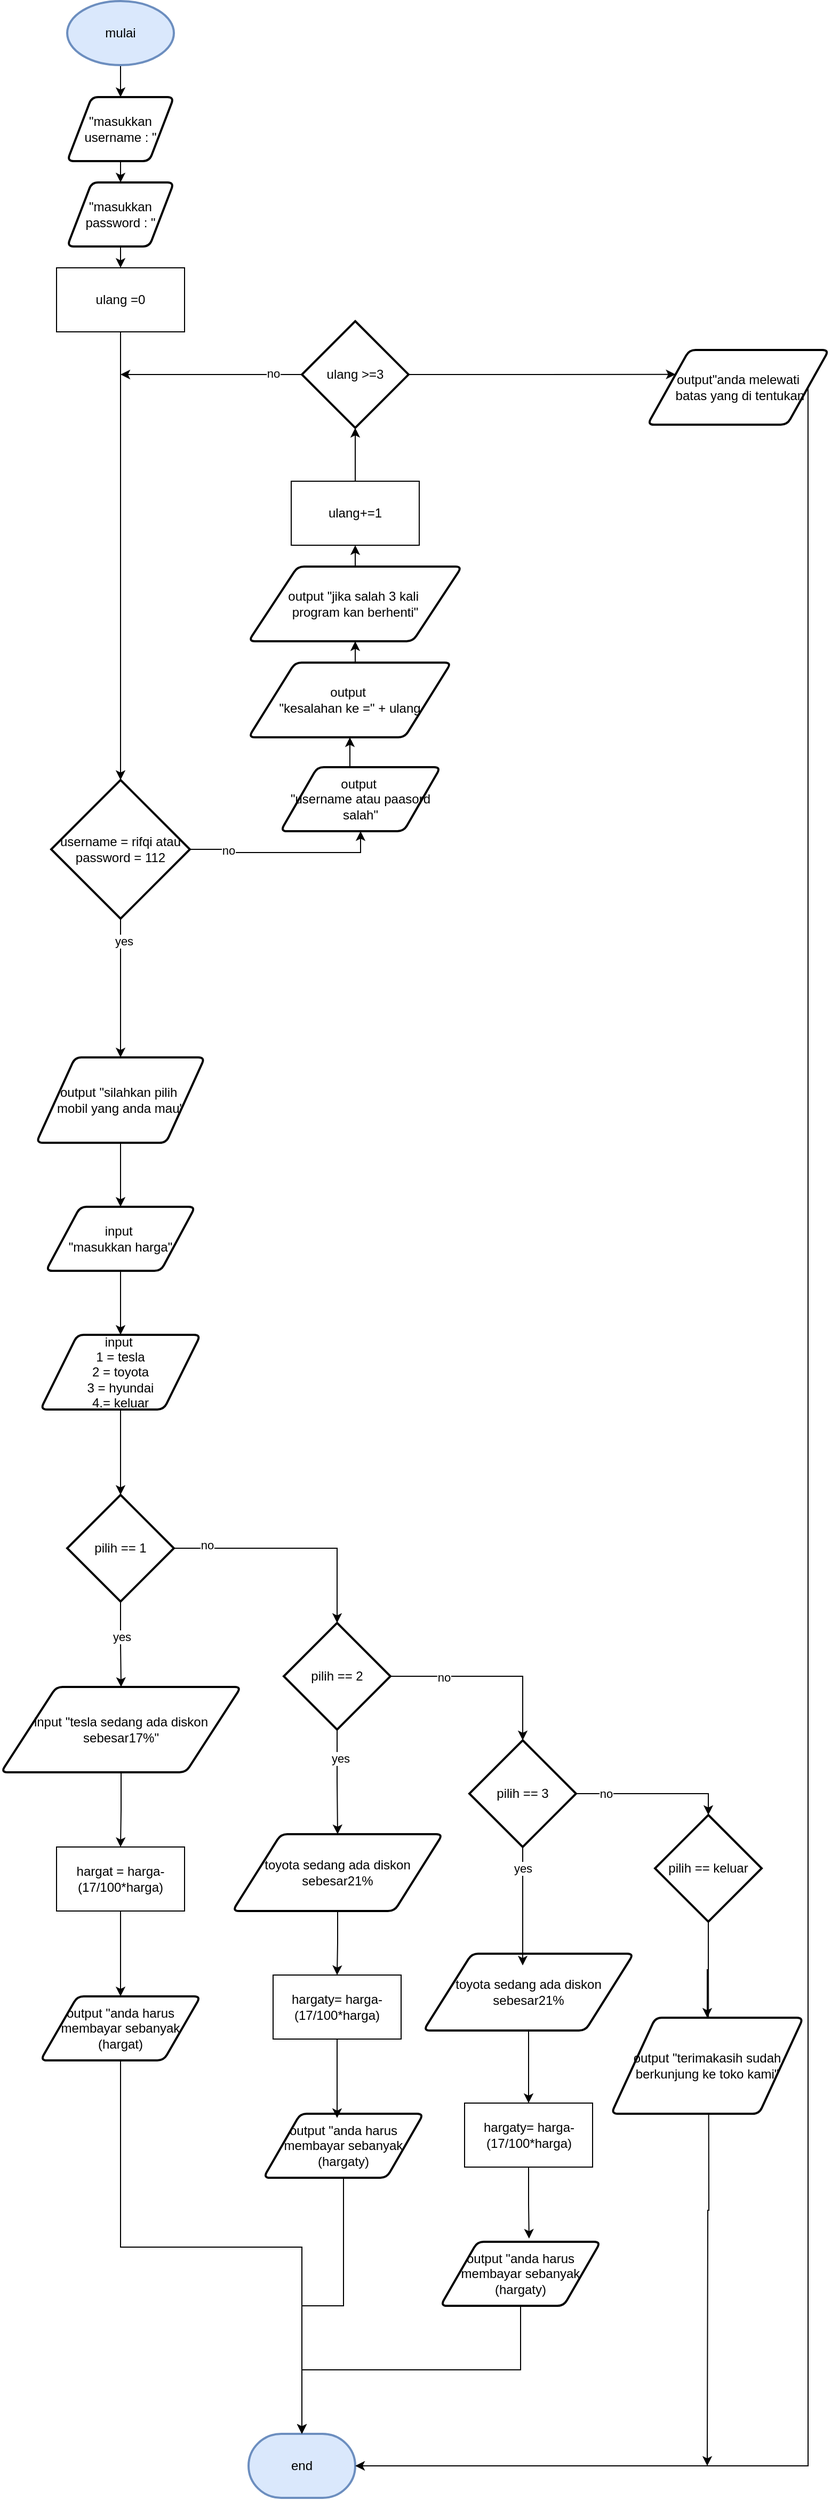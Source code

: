 <mxfile version="24.7.16">
  <diagram name="Page-1" id="HmDWgCHZoGsucCmh2yRy">
    <mxGraphModel grid="1" page="1" gridSize="10" guides="1" tooltips="1" connect="1" arrows="1" fold="1" pageScale="1" pageWidth="850" pageHeight="1100" math="0" shadow="0">
      <root>
        <mxCell id="0" />
        <mxCell id="1" parent="0" />
        <mxCell id="kiB-AAAZPJnEkpQEN8aF-27" style="edgeStyle=orthogonalEdgeStyle;rounded=0;orthogonalLoop=1;jettySize=auto;html=1;exitX=0.5;exitY=1;exitDx=0;exitDy=0;exitPerimeter=0;entryX=0.5;entryY=0;entryDx=0;entryDy=0;" edge="1" parent="1" source="kiB-AAAZPJnEkpQEN8aF-24" target="kiB-AAAZPJnEkpQEN8aF-26">
          <mxGeometry relative="1" as="geometry" />
        </mxCell>
        <mxCell id="kiB-AAAZPJnEkpQEN8aF-24" value="mulai" style="strokeWidth=2;html=1;shape=mxgraph.flowchart.start_1;whiteSpace=wrap;fillColor=#dae8fc;strokeColor=#6c8ebf;" vertex="1" parent="1">
          <mxGeometry x="360" y="-240" width="100" height="60" as="geometry" />
        </mxCell>
        <mxCell id="oVVpKQRv0S6h3LjrqoJQ-3" style="edgeStyle=orthogonalEdgeStyle;rounded=0;orthogonalLoop=1;jettySize=auto;html=1;exitX=0.5;exitY=1;exitDx=0;exitDy=0;entryX=0.5;entryY=0;entryDx=0;entryDy=0;" edge="1" parent="1" source="kiB-AAAZPJnEkpQEN8aF-26" target="oVVpKQRv0S6h3LjrqoJQ-2">
          <mxGeometry relative="1" as="geometry" />
        </mxCell>
        <mxCell id="kiB-AAAZPJnEkpQEN8aF-26" value="&quot;masukkan username : &quot;" style="shape=parallelogram;html=1;strokeWidth=2;perimeter=parallelogramPerimeter;whiteSpace=wrap;rounded=1;arcSize=12;size=0.23;" vertex="1" parent="1">
          <mxGeometry x="360" y="-150" width="100" height="60" as="geometry" />
        </mxCell>
        <mxCell id="kiB-AAAZPJnEkpQEN8aF-59" style="edgeStyle=orthogonalEdgeStyle;rounded=0;orthogonalLoop=1;jettySize=auto;html=1;exitX=0.5;exitY=0;exitDx=0;exitDy=0;entryX=0.5;entryY=1;entryDx=0;entryDy=0;" edge="1" parent="1" source="kiB-AAAZPJnEkpQEN8aF-38" target="kiB-AAAZPJnEkpQEN8aF-58">
          <mxGeometry relative="1" as="geometry" />
        </mxCell>
        <mxCell id="kiB-AAAZPJnEkpQEN8aF-38" value="output&amp;nbsp;&lt;div&gt;&quot;username atau paasord salah&quot;&lt;/div&gt;" style="shape=parallelogram;html=1;strokeWidth=2;perimeter=parallelogramPerimeter;whiteSpace=wrap;rounded=1;arcSize=12;size=0.23;" vertex="1" parent="1">
          <mxGeometry x="560" y="478" width="150" height="60" as="geometry" />
        </mxCell>
        <mxCell id="kiB-AAAZPJnEkpQEN8aF-82" style="edgeStyle=orthogonalEdgeStyle;rounded=0;orthogonalLoop=1;jettySize=auto;html=1;exitX=1;exitY=0.5;exitDx=0;exitDy=0;exitPerimeter=0;entryX=0.5;entryY=1;entryDx=0;entryDy=0;" edge="1" parent="1" source="kiB-AAAZPJnEkpQEN8aF-41" target="kiB-AAAZPJnEkpQEN8aF-38">
          <mxGeometry relative="1" as="geometry" />
        </mxCell>
        <mxCell id="kiB-AAAZPJnEkpQEN8aF-84" value="no" style="edgeLabel;html=1;align=center;verticalAlign=middle;resizable=0;points=[];" connectable="0" vertex="1" parent="kiB-AAAZPJnEkpQEN8aF-82">
          <mxGeometry x="-0.604" y="-1" relative="1" as="geometry">
            <mxPoint as="offset" />
          </mxGeometry>
        </mxCell>
        <mxCell id="oVVpKQRv0S6h3LjrqoJQ-7" style="edgeStyle=orthogonalEdgeStyle;rounded=0;orthogonalLoop=1;jettySize=auto;html=1;exitX=0.5;exitY=1;exitDx=0;exitDy=0;exitPerimeter=0;entryX=0.5;entryY=0;entryDx=0;entryDy=0;" edge="1" parent="1" source="kiB-AAAZPJnEkpQEN8aF-41" target="kiB-AAAZPJnEkpQEN8aF-107">
          <mxGeometry relative="1" as="geometry" />
        </mxCell>
        <mxCell id="oVVpKQRv0S6h3LjrqoJQ-8" value="yes" style="edgeLabel;html=1;align=center;verticalAlign=middle;resizable=0;points=[];" connectable="0" vertex="1" parent="oVVpKQRv0S6h3LjrqoJQ-7">
          <mxGeometry x="-0.677" y="3" relative="1" as="geometry">
            <mxPoint as="offset" />
          </mxGeometry>
        </mxCell>
        <mxCell id="kiB-AAAZPJnEkpQEN8aF-41" value="username = rifqi atau password = 112" style="strokeWidth=2;html=1;shape=mxgraph.flowchart.decision;whiteSpace=wrap;" vertex="1" parent="1">
          <mxGeometry x="345" y="490" width="130" height="130" as="geometry" />
        </mxCell>
        <mxCell id="kiB-AAAZPJnEkpQEN8aF-54" style="edgeStyle=orthogonalEdgeStyle;rounded=0;orthogonalLoop=1;jettySize=auto;html=1;exitX=0.5;exitY=0;exitDx=0;exitDy=0;entryX=0.5;entryY=1;entryDx=0;entryDy=0;" edge="1" parent="1" source="kiB-AAAZPJnEkpQEN8aF-48" target="kiB-AAAZPJnEkpQEN8aF-52">
          <mxGeometry relative="1" as="geometry" />
        </mxCell>
        <mxCell id="kiB-AAAZPJnEkpQEN8aF-48" value="output &quot;jika salah 3 kali&amp;nbsp;&lt;div&gt;program kan berhenti&quot;&lt;/div&gt;" style="shape=parallelogram;html=1;strokeWidth=2;perimeter=parallelogramPerimeter;whiteSpace=wrap;rounded=1;arcSize=12;size=0.23;" vertex="1" parent="1">
          <mxGeometry x="530" y="290" width="200" height="70" as="geometry" />
        </mxCell>
        <mxCell id="kiB-AAAZPJnEkpQEN8aF-52" value="ulang+=1" style="rounded=0;whiteSpace=wrap;html=1;" vertex="1" parent="1">
          <mxGeometry x="570" y="210" width="120" height="60" as="geometry" />
        </mxCell>
        <mxCell id="kiB-AAAZPJnEkpQEN8aF-60" style="edgeStyle=orthogonalEdgeStyle;rounded=0;orthogonalLoop=1;jettySize=auto;html=1;exitX=0.5;exitY=0;exitDx=0;exitDy=0;entryX=0.5;entryY=1;entryDx=0;entryDy=0;" edge="1" parent="1" source="kiB-AAAZPJnEkpQEN8aF-58" target="kiB-AAAZPJnEkpQEN8aF-48">
          <mxGeometry relative="1" as="geometry" />
        </mxCell>
        <mxCell id="kiB-AAAZPJnEkpQEN8aF-58" value="output&amp;nbsp;&lt;div&gt;&lt;span style=&quot;background-color: initial;&quot;&gt;&quot;kesalahan ke =&quot; + ulang&lt;/span&gt;&lt;/div&gt;" style="shape=parallelogram;html=1;strokeWidth=2;perimeter=parallelogramPerimeter;whiteSpace=wrap;rounded=1;arcSize=12;size=0.23;" vertex="1" parent="1">
          <mxGeometry x="530" y="380" width="190" height="70" as="geometry" />
        </mxCell>
        <mxCell id="kiB-AAAZPJnEkpQEN8aF-73" style="edgeStyle=orthogonalEdgeStyle;rounded=0;orthogonalLoop=1;jettySize=auto;html=1;exitX=0;exitY=0.5;exitDx=0;exitDy=0;exitPerimeter=0;" edge="1" parent="1" source="kiB-AAAZPJnEkpQEN8aF-71">
          <mxGeometry relative="1" as="geometry">
            <mxPoint x="410" y="110" as="targetPoint" />
          </mxGeometry>
        </mxCell>
        <mxCell id="kiB-AAAZPJnEkpQEN8aF-74" value="no" style="edgeLabel;html=1;align=center;verticalAlign=middle;resizable=0;points=[];" connectable="0" vertex="1" parent="kiB-AAAZPJnEkpQEN8aF-73">
          <mxGeometry x="-0.685" y="-1" relative="1" as="geometry">
            <mxPoint as="offset" />
          </mxGeometry>
        </mxCell>
        <mxCell id="kiB-AAAZPJnEkpQEN8aF-155" style="edgeStyle=orthogonalEdgeStyle;rounded=0;orthogonalLoop=1;jettySize=auto;html=1;exitX=1;exitY=0.5;exitDx=0;exitDy=0;exitPerimeter=0;entryX=0;entryY=0.25;entryDx=0;entryDy=0;" edge="1" parent="1" source="kiB-AAAZPJnEkpQEN8aF-71" target="kiB-AAAZPJnEkpQEN8aF-154">
          <mxGeometry relative="1" as="geometry" />
        </mxCell>
        <mxCell id="kiB-AAAZPJnEkpQEN8aF-71" value="ulang &amp;gt;=3" style="strokeWidth=2;html=1;shape=mxgraph.flowchart.decision;whiteSpace=wrap;" vertex="1" parent="1">
          <mxGeometry x="580" y="60" width="100" height="100" as="geometry" />
        </mxCell>
        <mxCell id="kiB-AAAZPJnEkpQEN8aF-72" style="edgeStyle=orthogonalEdgeStyle;rounded=0;orthogonalLoop=1;jettySize=auto;html=1;exitX=0.5;exitY=0;exitDx=0;exitDy=0;entryX=0.5;entryY=1;entryDx=0;entryDy=0;entryPerimeter=0;" edge="1" parent="1" source="kiB-AAAZPJnEkpQEN8aF-52" target="kiB-AAAZPJnEkpQEN8aF-71">
          <mxGeometry relative="1" as="geometry" />
        </mxCell>
        <mxCell id="kiB-AAAZPJnEkpQEN8aF-83" value="ulang =0" style="rounded=0;whiteSpace=wrap;html=1;" vertex="1" parent="1">
          <mxGeometry x="350" y="10" width="120" height="60" as="geometry" />
        </mxCell>
        <mxCell id="kiB-AAAZPJnEkpQEN8aF-124" style="edgeStyle=orthogonalEdgeStyle;rounded=0;orthogonalLoop=1;jettySize=auto;html=1;exitX=0.5;exitY=1;exitDx=0;exitDy=0;entryX=0.5;entryY=0;entryDx=0;entryDy=0;" edge="1" parent="1" source="kiB-AAAZPJnEkpQEN8aF-107" target="kiB-AAAZPJnEkpQEN8aF-123">
          <mxGeometry relative="1" as="geometry" />
        </mxCell>
        <mxCell id="kiB-AAAZPJnEkpQEN8aF-107" value="output &quot;silahkan pilih&amp;nbsp;&lt;div&gt;mobil yang anda mau&quot;&lt;/div&gt;" style="shape=parallelogram;html=1;strokeWidth=2;perimeter=parallelogramPerimeter;whiteSpace=wrap;rounded=1;arcSize=12;size=0.23;" vertex="1" parent="1">
          <mxGeometry x="331" y="750" width="158" height="80" as="geometry" />
        </mxCell>
        <mxCell id="kiB-AAAZPJnEkpQEN8aF-112" value="input&amp;nbsp;&lt;div&gt;1 = tesla&lt;/div&gt;&lt;div&gt;2 = toyota&lt;/div&gt;&lt;div&gt;3 = hyundai&lt;/div&gt;&lt;div&gt;4.= keluar&lt;/div&gt;" style="shape=parallelogram;html=1;strokeWidth=2;perimeter=parallelogramPerimeter;whiteSpace=wrap;rounded=1;arcSize=12;size=0.23;" vertex="1" parent="1">
          <mxGeometry x="335" y="1010" width="150" height="70" as="geometry" />
        </mxCell>
        <mxCell id="kiB-AAAZPJnEkpQEN8aF-120" style="edgeStyle=orthogonalEdgeStyle;rounded=0;orthogonalLoop=1;jettySize=auto;html=1;exitX=0.5;exitY=1;exitDx=0;exitDy=0;exitPerimeter=0;entryX=0.5;entryY=0;entryDx=0;entryDy=0;" edge="1" parent="1" source="kiB-AAAZPJnEkpQEN8aF-115" target="kiB-AAAZPJnEkpQEN8aF-118">
          <mxGeometry relative="1" as="geometry" />
        </mxCell>
        <mxCell id="kiB-AAAZPJnEkpQEN8aF-126" value="yes" style="edgeLabel;html=1;align=center;verticalAlign=middle;resizable=0;points=[];" connectable="0" vertex="1" parent="kiB-AAAZPJnEkpQEN8aF-120">
          <mxGeometry x="-0.189" y="1" relative="1" as="geometry">
            <mxPoint as="offset" />
          </mxGeometry>
        </mxCell>
        <mxCell id="kiB-AAAZPJnEkpQEN8aF-115" value="pilih == 1" style="strokeWidth=2;html=1;shape=mxgraph.flowchart.decision;whiteSpace=wrap;" vertex="1" parent="1">
          <mxGeometry x="360" y="1160" width="100" height="100" as="geometry" />
        </mxCell>
        <mxCell id="kiB-AAAZPJnEkpQEN8aF-116" style="edgeStyle=orthogonalEdgeStyle;rounded=0;orthogonalLoop=1;jettySize=auto;html=1;exitX=0.5;exitY=1;exitDx=0;exitDy=0;entryX=0.5;entryY=0;entryDx=0;entryDy=0;entryPerimeter=0;" edge="1" parent="1" source="kiB-AAAZPJnEkpQEN8aF-112" target="kiB-AAAZPJnEkpQEN8aF-115">
          <mxGeometry relative="1" as="geometry" />
        </mxCell>
        <mxCell id="kiB-AAAZPJnEkpQEN8aF-122" style="edgeStyle=orthogonalEdgeStyle;rounded=0;orthogonalLoop=1;jettySize=auto;html=1;exitX=0.5;exitY=1;exitDx=0;exitDy=0;entryX=0.5;entryY=0;entryDx=0;entryDy=0;" edge="1" parent="1" source="kiB-AAAZPJnEkpQEN8aF-117" target="kiB-AAAZPJnEkpQEN8aF-119">
          <mxGeometry relative="1" as="geometry" />
        </mxCell>
        <mxCell id="kiB-AAAZPJnEkpQEN8aF-117" value="hargat = harga-(17/100*harga)" style="rounded=0;whiteSpace=wrap;html=1;" vertex="1" parent="1">
          <mxGeometry x="350" y="1490" width="120" height="60" as="geometry" />
        </mxCell>
        <mxCell id="kiB-AAAZPJnEkpQEN8aF-121" style="edgeStyle=orthogonalEdgeStyle;rounded=0;orthogonalLoop=1;jettySize=auto;html=1;exitX=0.5;exitY=1;exitDx=0;exitDy=0;entryX=0.5;entryY=0;entryDx=0;entryDy=0;" edge="1" parent="1" source="kiB-AAAZPJnEkpQEN8aF-118" target="kiB-AAAZPJnEkpQEN8aF-117">
          <mxGeometry relative="1" as="geometry" />
        </mxCell>
        <mxCell id="kiB-AAAZPJnEkpQEN8aF-118" value="input &quot;tesla sedang ada diskon sebesar17%&quot;" style="shape=parallelogram;html=1;strokeWidth=2;perimeter=parallelogramPerimeter;whiteSpace=wrap;rounded=1;arcSize=12;size=0.23;" vertex="1" parent="1">
          <mxGeometry x="298" y="1340" width="225" height="80" as="geometry" />
        </mxCell>
        <mxCell id="kiB-AAAZPJnEkpQEN8aF-119" value="output &quot;anda harus membayar sebanyak (hargat)" style="shape=parallelogram;html=1;strokeWidth=2;perimeter=parallelogramPerimeter;whiteSpace=wrap;rounded=1;arcSize=12;size=0.23;" vertex="1" parent="1">
          <mxGeometry x="335" y="1630" width="150" height="60" as="geometry" />
        </mxCell>
        <mxCell id="oVVpKQRv0S6h3LjrqoJQ-10" style="edgeStyle=orthogonalEdgeStyle;rounded=0;orthogonalLoop=1;jettySize=auto;html=1;exitX=0.5;exitY=1;exitDx=0;exitDy=0;" edge="1" parent="1" source="kiB-AAAZPJnEkpQEN8aF-123" target="kiB-AAAZPJnEkpQEN8aF-112">
          <mxGeometry relative="1" as="geometry" />
        </mxCell>
        <mxCell id="kiB-AAAZPJnEkpQEN8aF-123" value="input&amp;nbsp;&lt;div&gt;&quot;masukkan harga&quot;&lt;/div&gt;" style="shape=parallelogram;html=1;strokeWidth=2;perimeter=parallelogramPerimeter;whiteSpace=wrap;rounded=1;arcSize=12;size=0.23;" vertex="1" parent="1">
          <mxGeometry x="340" y="890" width="140" height="60" as="geometry" />
        </mxCell>
        <mxCell id="kiB-AAAZPJnEkpQEN8aF-133" style="edgeStyle=orthogonalEdgeStyle;rounded=0;orthogonalLoop=1;jettySize=auto;html=1;exitX=0.5;exitY=1;exitDx=0;exitDy=0;exitPerimeter=0;entryX=0.5;entryY=0;entryDx=0;entryDy=0;" edge="1" parent="1" source="kiB-AAAZPJnEkpQEN8aF-127" target="kiB-AAAZPJnEkpQEN8aF-130">
          <mxGeometry relative="1" as="geometry" />
        </mxCell>
        <mxCell id="kiB-AAAZPJnEkpQEN8aF-134" value="yes" style="edgeLabel;html=1;align=center;verticalAlign=middle;resizable=0;points=[];" connectable="0" vertex="1" parent="kiB-AAAZPJnEkpQEN8aF-133">
          <mxGeometry x="-0.467" y="3" relative="1" as="geometry">
            <mxPoint as="offset" />
          </mxGeometry>
        </mxCell>
        <mxCell id="kiB-AAAZPJnEkpQEN8aF-127" value="pilih == 2" style="strokeWidth=2;html=1;shape=mxgraph.flowchart.decision;whiteSpace=wrap;" vertex="1" parent="1">
          <mxGeometry x="563" y="1280" width="100" height="100" as="geometry" />
        </mxCell>
        <mxCell id="kiB-AAAZPJnEkpQEN8aF-128" style="edgeStyle=orthogonalEdgeStyle;rounded=0;orthogonalLoop=1;jettySize=auto;html=1;exitX=1;exitY=0.5;exitDx=0;exitDy=0;exitPerimeter=0;entryX=0.5;entryY=0;entryDx=0;entryDy=0;entryPerimeter=0;" edge="1" parent="1" source="kiB-AAAZPJnEkpQEN8aF-115" target="kiB-AAAZPJnEkpQEN8aF-127">
          <mxGeometry relative="1" as="geometry" />
        </mxCell>
        <mxCell id="kiB-AAAZPJnEkpQEN8aF-129" value="no" style="edgeLabel;html=1;align=center;verticalAlign=middle;resizable=0;points=[];" connectable="0" vertex="1" parent="kiB-AAAZPJnEkpQEN8aF-128">
          <mxGeometry x="-0.72" y="3" relative="1" as="geometry">
            <mxPoint as="offset" />
          </mxGeometry>
        </mxCell>
        <mxCell id="kiB-AAAZPJnEkpQEN8aF-135" style="edgeStyle=orthogonalEdgeStyle;rounded=0;orthogonalLoop=1;jettySize=auto;html=1;exitX=0.5;exitY=1;exitDx=0;exitDy=0;" edge="1" parent="1" source="kiB-AAAZPJnEkpQEN8aF-130" target="kiB-AAAZPJnEkpQEN8aF-131">
          <mxGeometry relative="1" as="geometry" />
        </mxCell>
        <mxCell id="kiB-AAAZPJnEkpQEN8aF-130" value="toyota sedang ada diskon sebesar21%" style="shape=parallelogram;html=1;strokeWidth=2;perimeter=parallelogramPerimeter;whiteSpace=wrap;rounded=1;arcSize=12;size=0.23;" vertex="1" parent="1">
          <mxGeometry x="515" y="1478" width="197" height="72" as="geometry" />
        </mxCell>
        <mxCell id="kiB-AAAZPJnEkpQEN8aF-131" value="hargaty= harga-(17/100*harga)" style="rounded=0;whiteSpace=wrap;html=1;" vertex="1" parent="1">
          <mxGeometry x="553" y="1610" width="120" height="60" as="geometry" />
        </mxCell>
        <mxCell id="kiB-AAAZPJnEkpQEN8aF-150" style="edgeStyle=orthogonalEdgeStyle;rounded=0;orthogonalLoop=1;jettySize=auto;html=1;exitX=0.5;exitY=1;exitDx=0;exitDy=0;" edge="1" parent="1" source="kiB-AAAZPJnEkpQEN8aF-132" target="kiB-AAAZPJnEkpQEN8aF-148">
          <mxGeometry relative="1" as="geometry" />
        </mxCell>
        <mxCell id="kiB-AAAZPJnEkpQEN8aF-132" value="output &quot;anda harus membayar sebanyak (hargaty)" style="shape=parallelogram;html=1;strokeWidth=2;perimeter=parallelogramPerimeter;whiteSpace=wrap;rounded=1;arcSize=12;size=0.23;" vertex="1" parent="1">
          <mxGeometry x="544" y="1740" width="150" height="60" as="geometry" />
        </mxCell>
        <mxCell id="kiB-AAAZPJnEkpQEN8aF-137" style="edgeStyle=orthogonalEdgeStyle;rounded=0;orthogonalLoop=1;jettySize=auto;html=1;exitX=0.5;exitY=1;exitDx=0;exitDy=0;entryX=0.46;entryY=0.067;entryDx=0;entryDy=0;entryPerimeter=0;" edge="1" parent="1" source="kiB-AAAZPJnEkpQEN8aF-131" target="kiB-AAAZPJnEkpQEN8aF-132">
          <mxGeometry relative="1" as="geometry" />
        </mxCell>
        <mxCell id="kiB-AAAZPJnEkpQEN8aF-139" value="pilih == 3" style="strokeWidth=2;html=1;shape=mxgraph.flowchart.decision;whiteSpace=wrap;" vertex="1" parent="1">
          <mxGeometry x="737" y="1390" width="100" height="100" as="geometry" />
        </mxCell>
        <mxCell id="kiB-AAAZPJnEkpQEN8aF-144" style="edgeStyle=orthogonalEdgeStyle;rounded=0;orthogonalLoop=1;jettySize=auto;html=1;exitX=0.5;exitY=1;exitDx=0;exitDy=0;entryX=0.5;entryY=0;entryDx=0;entryDy=0;" edge="1" parent="1" source="kiB-AAAZPJnEkpQEN8aF-140" target="kiB-AAAZPJnEkpQEN8aF-141">
          <mxGeometry relative="1" as="geometry" />
        </mxCell>
        <mxCell id="kiB-AAAZPJnEkpQEN8aF-140" value="toyota sedang ada diskon sebesar21%" style="shape=parallelogram;html=1;strokeWidth=2;perimeter=parallelogramPerimeter;whiteSpace=wrap;rounded=1;arcSize=12;size=0.23;" vertex="1" parent="1">
          <mxGeometry x="694" y="1590" width="197" height="72" as="geometry" />
        </mxCell>
        <mxCell id="kiB-AAAZPJnEkpQEN8aF-141" value="hargaty= harga-(17/100*harga)" style="rounded=0;whiteSpace=wrap;html=1;" vertex="1" parent="1">
          <mxGeometry x="732.5" y="1730" width="120" height="60" as="geometry" />
        </mxCell>
        <mxCell id="kiB-AAAZPJnEkpQEN8aF-142" value="output &quot;anda harus membayar sebanyak (hargaty)" style="shape=parallelogram;html=1;strokeWidth=2;perimeter=parallelogramPerimeter;whiteSpace=wrap;rounded=1;arcSize=12;size=0.23;" vertex="1" parent="1">
          <mxGeometry x="710" y="1860" width="150" height="60" as="geometry" />
        </mxCell>
        <mxCell id="kiB-AAAZPJnEkpQEN8aF-143" style="edgeStyle=orthogonalEdgeStyle;rounded=0;orthogonalLoop=1;jettySize=auto;html=1;exitX=0.5;exitY=1;exitDx=0;exitDy=0;exitPerimeter=0;entryX=0.472;entryY=0.153;entryDx=0;entryDy=0;entryPerimeter=0;" edge="1" parent="1" source="kiB-AAAZPJnEkpQEN8aF-139" target="kiB-AAAZPJnEkpQEN8aF-140">
          <mxGeometry relative="1" as="geometry" />
        </mxCell>
        <mxCell id="oVVpKQRv0S6h3LjrqoJQ-12" value="yes" style="edgeLabel;html=1;align=center;verticalAlign=middle;resizable=0;points=[];" connectable="0" vertex="1" parent="kiB-AAAZPJnEkpQEN8aF-143">
          <mxGeometry x="-0.64" relative="1" as="geometry">
            <mxPoint as="offset" />
          </mxGeometry>
        </mxCell>
        <mxCell id="kiB-AAAZPJnEkpQEN8aF-145" style="edgeStyle=orthogonalEdgeStyle;rounded=0;orthogonalLoop=1;jettySize=auto;html=1;exitX=0.5;exitY=1;exitDx=0;exitDy=0;entryX=0.553;entryY=-0.05;entryDx=0;entryDy=0;entryPerimeter=0;" edge="1" parent="1" source="kiB-AAAZPJnEkpQEN8aF-141" target="kiB-AAAZPJnEkpQEN8aF-142">
          <mxGeometry relative="1" as="geometry" />
        </mxCell>
        <mxCell id="kiB-AAAZPJnEkpQEN8aF-146" style="edgeStyle=orthogonalEdgeStyle;rounded=0;orthogonalLoop=1;jettySize=auto;html=1;exitX=1;exitY=0.5;exitDx=0;exitDy=0;exitPerimeter=0;entryX=0.5;entryY=0;entryDx=0;entryDy=0;entryPerimeter=0;" edge="1" parent="1" source="kiB-AAAZPJnEkpQEN8aF-127" target="kiB-AAAZPJnEkpQEN8aF-139">
          <mxGeometry relative="1" as="geometry" />
        </mxCell>
        <mxCell id="kiB-AAAZPJnEkpQEN8aF-147" value="no" style="edgeLabel;html=1;align=center;verticalAlign=middle;resizable=0;points=[];" connectable="0" vertex="1" parent="kiB-AAAZPJnEkpQEN8aF-146">
          <mxGeometry x="-0.461" y="-1" relative="1" as="geometry">
            <mxPoint as="offset" />
          </mxGeometry>
        </mxCell>
        <mxCell id="kiB-AAAZPJnEkpQEN8aF-148" value="end" style="strokeWidth=2;html=1;shape=mxgraph.flowchart.terminator;whiteSpace=wrap;fillColor=#dae8fc;strokeColor=#6c8ebf;" vertex="1" parent="1">
          <mxGeometry x="530" y="2040" width="100" height="60" as="geometry" />
        </mxCell>
        <mxCell id="kiB-AAAZPJnEkpQEN8aF-149" style="edgeStyle=orthogonalEdgeStyle;rounded=0;orthogonalLoop=1;jettySize=auto;html=1;exitX=0.5;exitY=1;exitDx=0;exitDy=0;entryX=0.5;entryY=0;entryDx=0;entryDy=0;entryPerimeter=0;" edge="1" parent="1" source="kiB-AAAZPJnEkpQEN8aF-119" target="kiB-AAAZPJnEkpQEN8aF-148">
          <mxGeometry relative="1" as="geometry" />
        </mxCell>
        <mxCell id="kiB-AAAZPJnEkpQEN8aF-151" style="edgeStyle=orthogonalEdgeStyle;rounded=0;orthogonalLoop=1;jettySize=auto;html=1;exitX=0.5;exitY=1;exitDx=0;exitDy=0;entryX=0.5;entryY=0;entryDx=0;entryDy=0;entryPerimeter=0;" edge="1" parent="1" source="kiB-AAAZPJnEkpQEN8aF-142" target="kiB-AAAZPJnEkpQEN8aF-148">
          <mxGeometry relative="1" as="geometry" />
        </mxCell>
        <mxCell id="kiB-AAAZPJnEkpQEN8aF-154" value="output&quot;anda melewati&lt;div&gt;&amp;nbsp;batas yang di tentukan&lt;/div&gt;" style="shape=parallelogram;html=1;strokeWidth=2;perimeter=parallelogramPerimeter;whiteSpace=wrap;rounded=1;arcSize=12;size=0.23;" vertex="1" parent="1">
          <mxGeometry x="904" y="87" width="170" height="70" as="geometry" />
        </mxCell>
        <mxCell id="oVVpKQRv0S6h3LjrqoJQ-4" style="edgeStyle=orthogonalEdgeStyle;rounded=0;orthogonalLoop=1;jettySize=auto;html=1;exitX=0.5;exitY=1;exitDx=0;exitDy=0;entryX=0.5;entryY=0;entryDx=0;entryDy=0;" edge="1" parent="1" source="oVVpKQRv0S6h3LjrqoJQ-2" target="kiB-AAAZPJnEkpQEN8aF-83">
          <mxGeometry relative="1" as="geometry" />
        </mxCell>
        <mxCell id="oVVpKQRv0S6h3LjrqoJQ-2" value="&quot;masukkan password : &quot;" style="shape=parallelogram;html=1;strokeWidth=2;perimeter=parallelogramPerimeter;whiteSpace=wrap;rounded=1;arcSize=12;size=0.23;" vertex="1" parent="1">
          <mxGeometry x="360" y="-70" width="100" height="60" as="geometry" />
        </mxCell>
        <mxCell id="oVVpKQRv0S6h3LjrqoJQ-5" style="edgeStyle=orthogonalEdgeStyle;rounded=0;orthogonalLoop=1;jettySize=auto;html=1;exitX=0.5;exitY=1;exitDx=0;exitDy=0;entryX=0.5;entryY=0;entryDx=0;entryDy=0;entryPerimeter=0;" edge="1" parent="1" source="kiB-AAAZPJnEkpQEN8aF-83" target="kiB-AAAZPJnEkpQEN8aF-41">
          <mxGeometry relative="1" as="geometry" />
        </mxCell>
        <mxCell id="oVVpKQRv0S6h3LjrqoJQ-11" style="edgeStyle=orthogonalEdgeStyle;rounded=0;orthogonalLoop=1;jettySize=auto;html=1;exitX=1;exitY=0.5;exitDx=0;exitDy=0;entryX=1;entryY=0.5;entryDx=0;entryDy=0;entryPerimeter=0;" edge="1" parent="1" source="kiB-AAAZPJnEkpQEN8aF-154" target="kiB-AAAZPJnEkpQEN8aF-148">
          <mxGeometry relative="1" as="geometry">
            <Array as="points">
              <mxPoint x="1055" y="2070" />
            </Array>
          </mxGeometry>
        </mxCell>
        <mxCell id="oVVpKQRv0S6h3LjrqoJQ-16" style="edgeStyle=orthogonalEdgeStyle;rounded=0;orthogonalLoop=1;jettySize=auto;html=1;exitX=0.5;exitY=1;exitDx=0;exitDy=0;" edge="1" parent="1">
          <mxGeometry relative="1" as="geometry">
            <mxPoint x="960" y="2070" as="targetPoint" />
            <mxPoint x="961" y="1590" as="sourcePoint" />
          </mxGeometry>
        </mxCell>
        <mxCell id="oVVpKQRv0S6h3LjrqoJQ-13" value="output &quot;terimakasih sudah berkunjung ke toko kami&quot;" style="shape=parallelogram;html=1;strokeWidth=2;perimeter=parallelogramPerimeter;whiteSpace=wrap;rounded=1;arcSize=12;size=0.23;" vertex="1" parent="1">
          <mxGeometry x="870" y="1650" width="180" height="90" as="geometry" />
        </mxCell>
        <mxCell id="oVVpKQRv0S6h3LjrqoJQ-22" value="" style="edgeStyle=orthogonalEdgeStyle;rounded=0;orthogonalLoop=1;jettySize=auto;html=1;" edge="1" parent="1" source="oVVpKQRv0S6h3LjrqoJQ-19" target="oVVpKQRv0S6h3LjrqoJQ-13">
          <mxGeometry relative="1" as="geometry" />
        </mxCell>
        <mxCell id="oVVpKQRv0S6h3LjrqoJQ-19" value="pilih == keluar" style="strokeWidth=2;html=1;shape=mxgraph.flowchart.decision;whiteSpace=wrap;" vertex="1" parent="1">
          <mxGeometry x="911" y="1460" width="100" height="100" as="geometry" />
        </mxCell>
        <mxCell id="oVVpKQRv0S6h3LjrqoJQ-20" style="edgeStyle=orthogonalEdgeStyle;rounded=0;orthogonalLoop=1;jettySize=auto;html=1;exitX=1;exitY=0.5;exitDx=0;exitDy=0;exitPerimeter=0;entryX=0.5;entryY=0;entryDx=0;entryDy=0;entryPerimeter=0;" edge="1" parent="1" source="kiB-AAAZPJnEkpQEN8aF-139" target="oVVpKQRv0S6h3LjrqoJQ-19">
          <mxGeometry relative="1" as="geometry" />
        </mxCell>
        <mxCell id="oVVpKQRv0S6h3LjrqoJQ-21" value="no" style="edgeLabel;html=1;align=center;verticalAlign=middle;resizable=0;points=[];" connectable="0" vertex="1" parent="oVVpKQRv0S6h3LjrqoJQ-20">
          <mxGeometry x="-0.611" relative="1" as="geometry">
            <mxPoint as="offset" />
          </mxGeometry>
        </mxCell>
      </root>
    </mxGraphModel>
  </diagram>
</mxfile>

